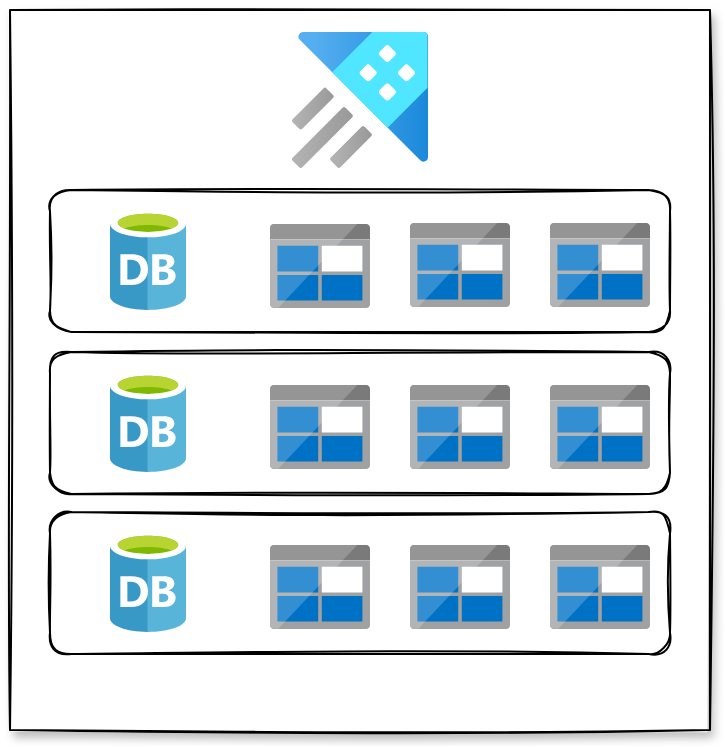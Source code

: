<mxfile version="14.6.13" type="device"><diagram id="yAJc-3Hw9Bw2piAKFO2d" name="Strona-1"><mxGraphModel dx="1064" dy="676" grid="1" gridSize="10" guides="1" tooltips="1" connect="1" arrows="1" fold="1" page="1" pageScale="1" pageWidth="827" pageHeight="1169" math="0" shadow="0"><root><mxCell id="0"/><mxCell id="1" parent="0"/><mxCell id="-YoUPE7miblNAZc63f9P-6" value="" style="rounded=0;whiteSpace=wrap;html=1;shadow=1;sketch=1;" vertex="1" parent="1"><mxGeometry x="310" width="350" height="360" as="geometry"/></mxCell><mxCell id="-YoUPE7miblNAZc63f9P-9" value="" style="rounded=1;whiteSpace=wrap;html=1;sketch=1;" vertex="1" parent="1"><mxGeometry x="330" y="90" width="310" height="71" as="geometry"/></mxCell><mxCell id="-YoUPE7miblNAZc63f9P-1" value="" style="aspect=fixed;html=1;points=[];align=center;image;fontSize=12;image=img/lib/azure2/databases/Azure_Data_Explorer_Clusters.svg;" vertex="1" parent="1"><mxGeometry x="451" y="11" width="68" height="68" as="geometry"/></mxCell><mxCell id="-YoUPE7miblNAZc63f9P-4" value="" style="aspect=fixed;html=1;points=[];align=center;image;fontSize=12;image=img/lib/mscae/Database_General.svg;" vertex="1" parent="1"><mxGeometry x="360" y="100" width="38" height="50" as="geometry"/></mxCell><mxCell id="-YoUPE7miblNAZc63f9P-5" value="" style="aspect=fixed;html=1;points=[];align=center;image;fontSize=12;image=img/lib/mscae/BlobBlock.svg;" vertex="1" parent="1"><mxGeometry x="440" y="107" width="50" height="42" as="geometry"/></mxCell><mxCell id="-YoUPE7miblNAZc63f9P-7" value="" style="aspect=fixed;html=1;points=[];align=center;image;fontSize=12;image=img/lib/mscae/BlobBlock.svg;" vertex="1" parent="1"><mxGeometry x="510" y="106.5" width="50" height="42" as="geometry"/></mxCell><mxCell id="-YoUPE7miblNAZc63f9P-8" value="" style="aspect=fixed;html=1;points=[];align=center;image;fontSize=12;image=img/lib/mscae/BlobBlock.svg;" vertex="1" parent="1"><mxGeometry x="580" y="106.5" width="50" height="42" as="geometry"/></mxCell><mxCell id="-YoUPE7miblNAZc63f9P-10" value="" style="rounded=1;whiteSpace=wrap;html=1;sketch=1;" vertex="1" parent="1"><mxGeometry x="330" y="171" width="310" height="71" as="geometry"/></mxCell><mxCell id="-YoUPE7miblNAZc63f9P-11" value="" style="aspect=fixed;html=1;points=[];align=center;image;fontSize=12;image=img/lib/mscae/Database_General.svg;" vertex="1" parent="1"><mxGeometry x="360" y="181" width="38" height="50" as="geometry"/></mxCell><mxCell id="-YoUPE7miblNAZc63f9P-12" value="" style="aspect=fixed;html=1;points=[];align=center;image;fontSize=12;image=img/lib/mscae/BlobBlock.svg;" vertex="1" parent="1"><mxGeometry x="440" y="187.5" width="50" height="42" as="geometry"/></mxCell><mxCell id="-YoUPE7miblNAZc63f9P-13" value="" style="aspect=fixed;html=1;points=[];align=center;image;fontSize=12;image=img/lib/mscae/BlobBlock.svg;" vertex="1" parent="1"><mxGeometry x="510" y="187.5" width="50" height="42" as="geometry"/></mxCell><mxCell id="-YoUPE7miblNAZc63f9P-14" value="" style="aspect=fixed;html=1;points=[];align=center;image;fontSize=12;image=img/lib/mscae/BlobBlock.svg;" vertex="1" parent="1"><mxGeometry x="580" y="187.5" width="50" height="42" as="geometry"/></mxCell><mxCell id="-YoUPE7miblNAZc63f9P-15" value="" style="rounded=1;whiteSpace=wrap;html=1;sketch=1;" vertex="1" parent="1"><mxGeometry x="330" y="251" width="310" height="71" as="geometry"/></mxCell><mxCell id="-YoUPE7miblNAZc63f9P-16" value="" style="aspect=fixed;html=1;points=[];align=center;image;fontSize=12;image=img/lib/mscae/Database_General.svg;" vertex="1" parent="1"><mxGeometry x="360" y="261" width="38" height="50" as="geometry"/></mxCell><mxCell id="-YoUPE7miblNAZc63f9P-17" value="" style="aspect=fixed;html=1;points=[];align=center;image;fontSize=12;image=img/lib/mscae/BlobBlock.svg;" vertex="1" parent="1"><mxGeometry x="440" y="267.5" width="50" height="42" as="geometry"/></mxCell><mxCell id="-YoUPE7miblNAZc63f9P-18" value="" style="aspect=fixed;html=1;points=[];align=center;image;fontSize=12;image=img/lib/mscae/BlobBlock.svg;" vertex="1" parent="1"><mxGeometry x="510" y="267.5" width="50" height="42" as="geometry"/></mxCell><mxCell id="-YoUPE7miblNAZc63f9P-19" value="" style="aspect=fixed;html=1;points=[];align=center;image;fontSize=12;image=img/lib/mscae/BlobBlock.svg;" vertex="1" parent="1"><mxGeometry x="580" y="267.5" width="50" height="42" as="geometry"/></mxCell></root></mxGraphModel></diagram></mxfile>